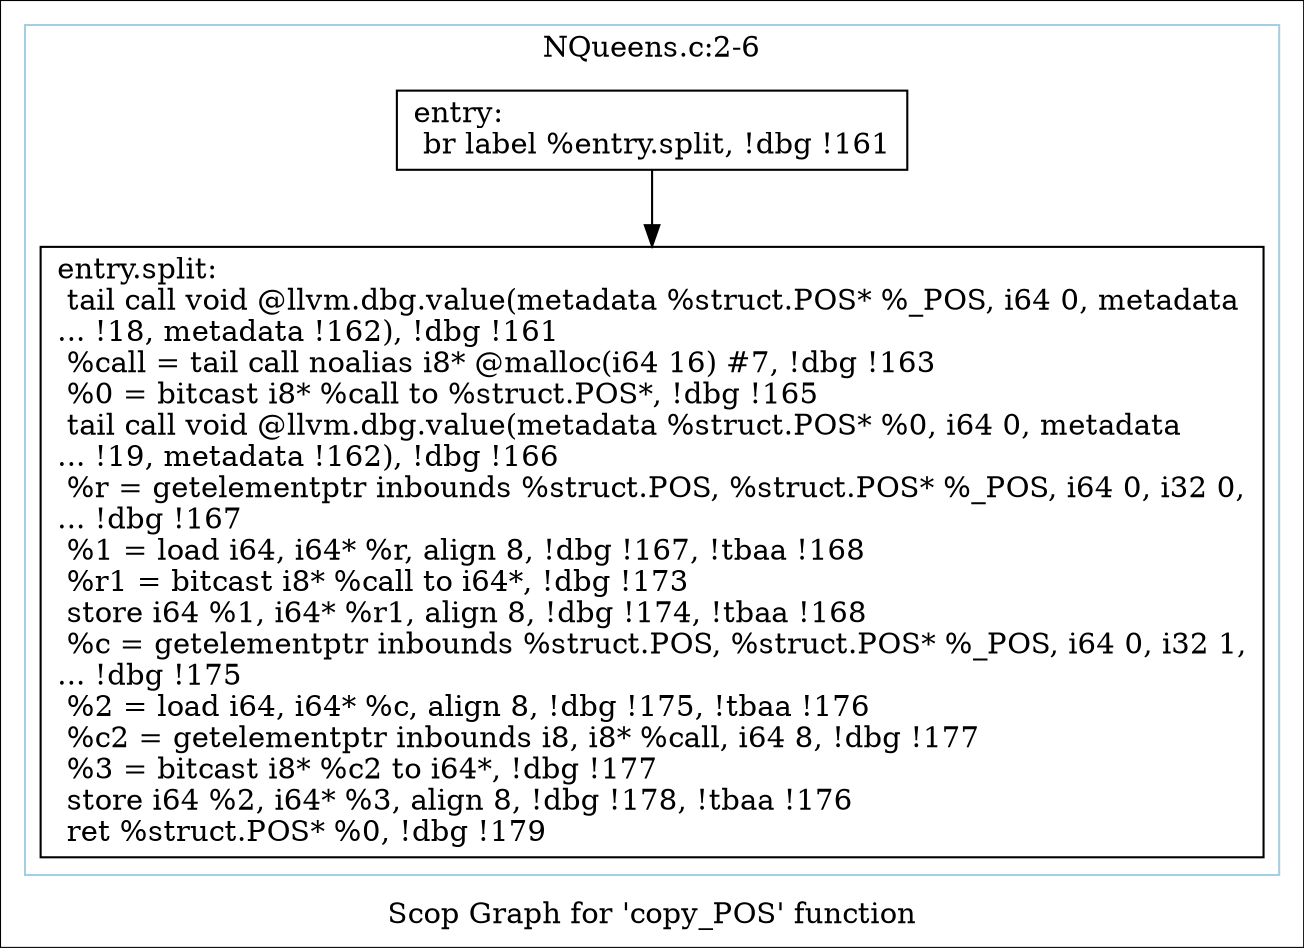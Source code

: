 digraph "Scop Graph for 'copy_POS' function" {
	label="Scop Graph for 'copy_POS' function";

	Node0xaca7880 [shape=record,label="{entry:\l  br label %entry.split, !dbg !161\l}"];
	Node0xaca7880 -> Node0xacab7d0;
	Node0xacab7d0 [shape=record,label="{entry.split:                                      \l  tail call void @llvm.dbg.value(metadata %struct.POS* %_POS, i64 0, metadata\l... !18, metadata !162), !dbg !161\l  %call = tail call noalias i8* @malloc(i64 16) #7, !dbg !163\l  %0 = bitcast i8* %call to %struct.POS*, !dbg !165\l  tail call void @llvm.dbg.value(metadata %struct.POS* %0, i64 0, metadata\l... !19, metadata !162), !dbg !166\l  %r = getelementptr inbounds %struct.POS, %struct.POS* %_POS, i64 0, i32 0,\l... !dbg !167\l  %1 = load i64, i64* %r, align 8, !dbg !167, !tbaa !168\l  %r1 = bitcast i8* %call to i64*, !dbg !173\l  store i64 %1, i64* %r1, align 8, !dbg !174, !tbaa !168\l  %c = getelementptr inbounds %struct.POS, %struct.POS* %_POS, i64 0, i32 1,\l... !dbg !175\l  %2 = load i64, i64* %c, align 8, !dbg !175, !tbaa !176\l  %c2 = getelementptr inbounds i8, i8* %call, i64 8, !dbg !177\l  %3 = bitcast i8* %c2 to i64*, !dbg !177\l  store i64 %2, i64* %3, align 8, !dbg !178, !tbaa !176\l  ret %struct.POS* %0, !dbg !179\l}"];
	colorscheme = "paired12"
        subgraph cluster_0xacb2b00 {
          label = "NQueens.c:2-6
";
          style = solid;
          color = 1
          Node0xaca7880;
          Node0xacab7d0;
        }
}
